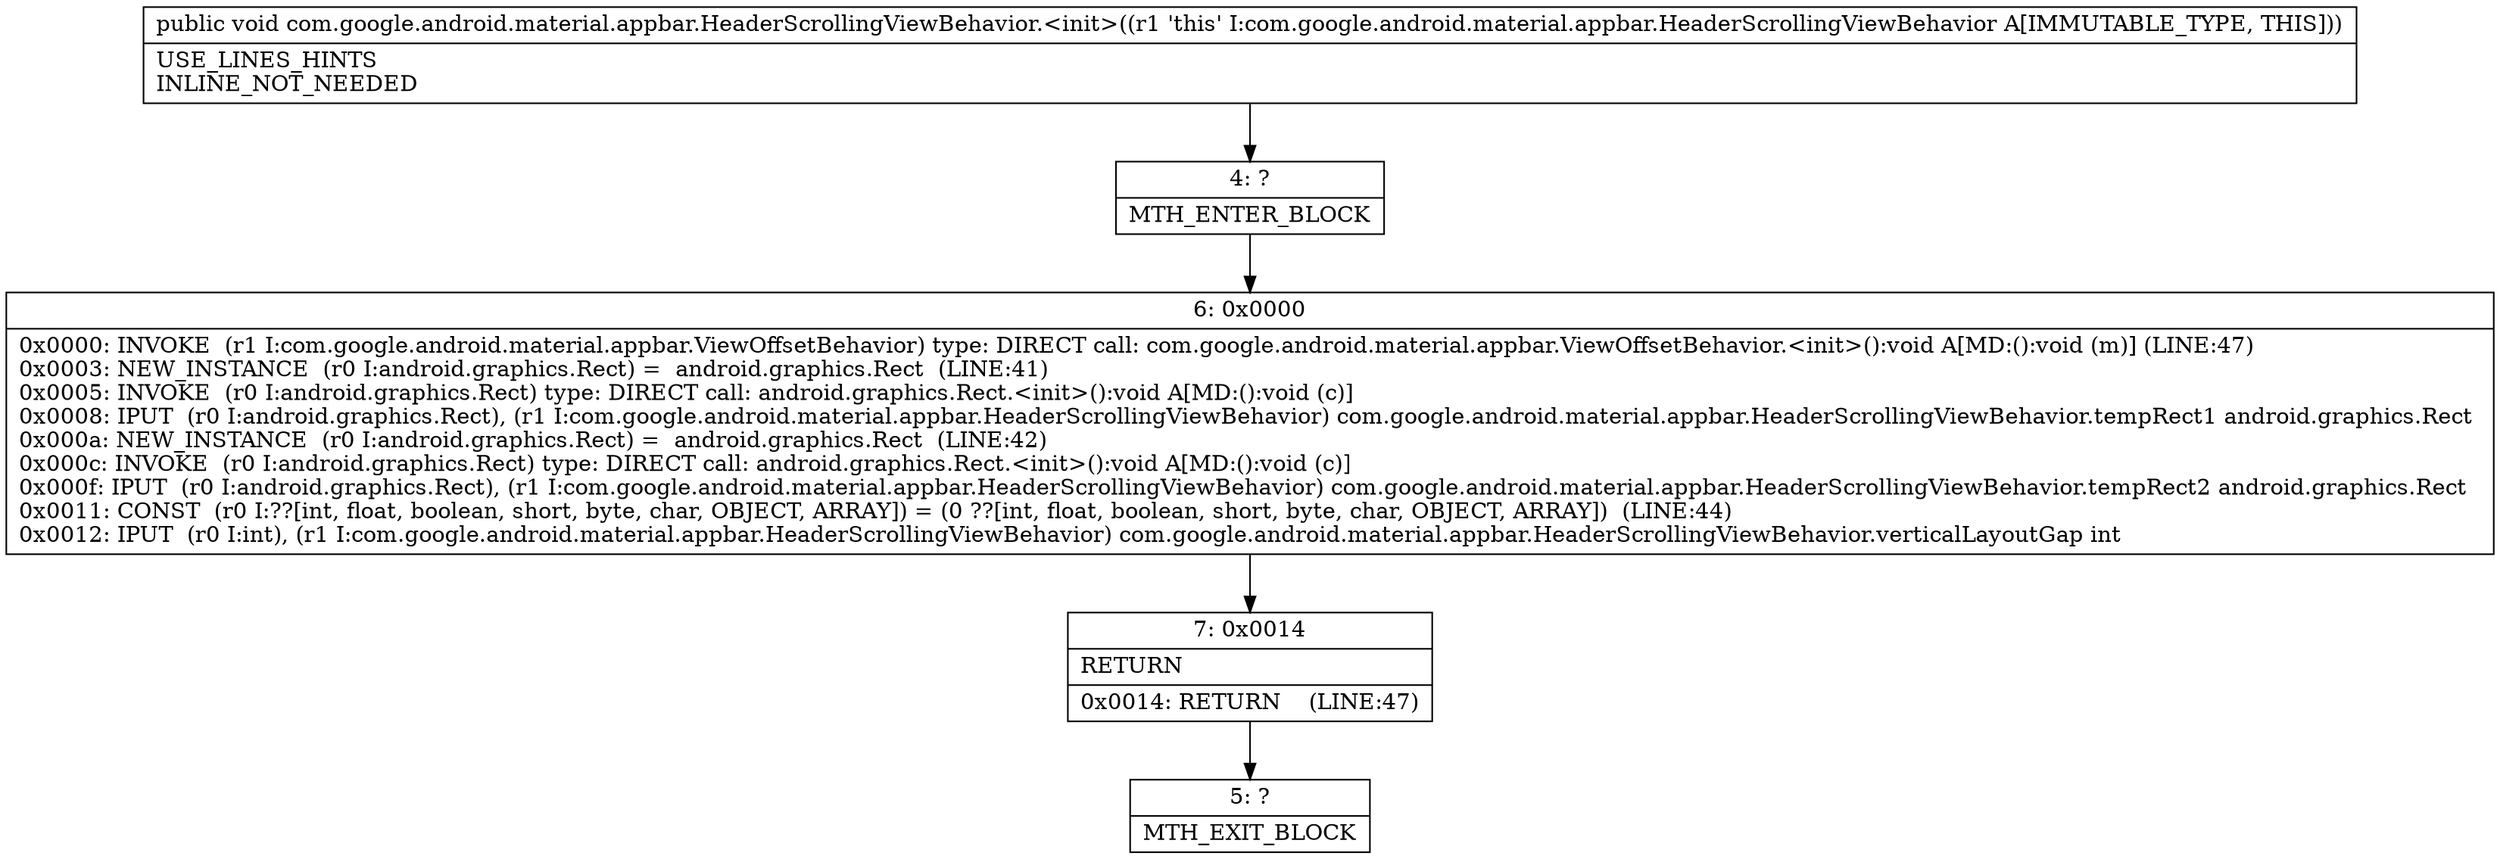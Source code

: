 digraph "CFG forcom.google.android.material.appbar.HeaderScrollingViewBehavior.\<init\>()V" {
Node_4 [shape=record,label="{4\:\ ?|MTH_ENTER_BLOCK\l}"];
Node_6 [shape=record,label="{6\:\ 0x0000|0x0000: INVOKE  (r1 I:com.google.android.material.appbar.ViewOffsetBehavior) type: DIRECT call: com.google.android.material.appbar.ViewOffsetBehavior.\<init\>():void A[MD:():void (m)] (LINE:47)\l0x0003: NEW_INSTANCE  (r0 I:android.graphics.Rect) =  android.graphics.Rect  (LINE:41)\l0x0005: INVOKE  (r0 I:android.graphics.Rect) type: DIRECT call: android.graphics.Rect.\<init\>():void A[MD:():void (c)]\l0x0008: IPUT  (r0 I:android.graphics.Rect), (r1 I:com.google.android.material.appbar.HeaderScrollingViewBehavior) com.google.android.material.appbar.HeaderScrollingViewBehavior.tempRect1 android.graphics.Rect \l0x000a: NEW_INSTANCE  (r0 I:android.graphics.Rect) =  android.graphics.Rect  (LINE:42)\l0x000c: INVOKE  (r0 I:android.graphics.Rect) type: DIRECT call: android.graphics.Rect.\<init\>():void A[MD:():void (c)]\l0x000f: IPUT  (r0 I:android.graphics.Rect), (r1 I:com.google.android.material.appbar.HeaderScrollingViewBehavior) com.google.android.material.appbar.HeaderScrollingViewBehavior.tempRect2 android.graphics.Rect \l0x0011: CONST  (r0 I:??[int, float, boolean, short, byte, char, OBJECT, ARRAY]) = (0 ??[int, float, boolean, short, byte, char, OBJECT, ARRAY])  (LINE:44)\l0x0012: IPUT  (r0 I:int), (r1 I:com.google.android.material.appbar.HeaderScrollingViewBehavior) com.google.android.material.appbar.HeaderScrollingViewBehavior.verticalLayoutGap int \l}"];
Node_7 [shape=record,label="{7\:\ 0x0014|RETURN\l|0x0014: RETURN    (LINE:47)\l}"];
Node_5 [shape=record,label="{5\:\ ?|MTH_EXIT_BLOCK\l}"];
MethodNode[shape=record,label="{public void com.google.android.material.appbar.HeaderScrollingViewBehavior.\<init\>((r1 'this' I:com.google.android.material.appbar.HeaderScrollingViewBehavior A[IMMUTABLE_TYPE, THIS]))  | USE_LINES_HINTS\lINLINE_NOT_NEEDED\l}"];
MethodNode -> Node_4;Node_4 -> Node_6;
Node_6 -> Node_7;
Node_7 -> Node_5;
}

